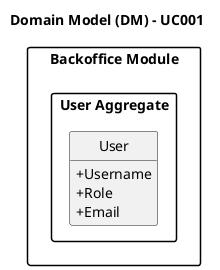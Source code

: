 @startuml uc001-domain-model.puml

skinparam packageStyle rectangle
skinparam shadowing false

skinparam classAttributeIconSize 0

top to bottom direction
left to right direction

hide circle
hide methods

title Domain Model (DM) - UC001

package "Backoffice Module" {

    package "User Aggregate" {
        class User {
            + Username
            + Role
            + Email
        }
    }

}

@enduml